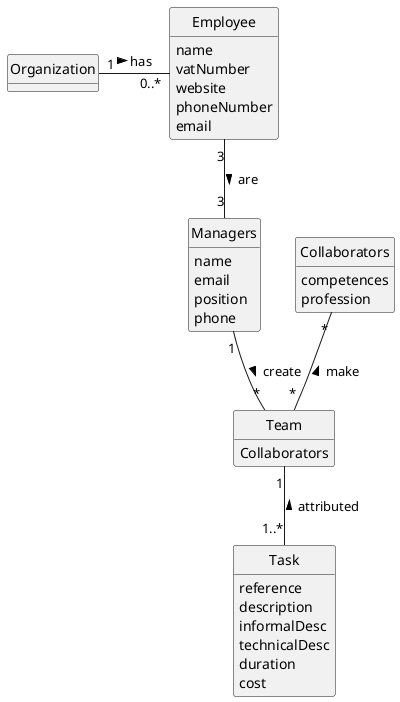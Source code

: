 @startuml
skinparam monochrome true
skinparam packageStyle rectangle
skinparam shadowing false

'left to right direction

skinparam classAttributeIconSize 0

hide circle
hide methods

'title Domain Model

'class Platform {
'  -description
'}

class Organization {

}

class Team{
    Collaborators
}
class Employee {
    name
    vatNumber
    website
    phoneNumber
    email
}
class Managers{
    name
    email
    position
    phone
}
class Collaborators{
    competences
    profession
}
class Task {
    reference
    description
    informalDesc
    technicalDesc
    duration
    cost
}


Organization "1" - "0..*" Employee : has >
Employee "3" -- "3" Managers : are >
Managers "1" -- "*" Team : create >
Collaborators "*" -- "*" Team : make <
Team "1" -- "1..*" Task : attributed <


@enduml
